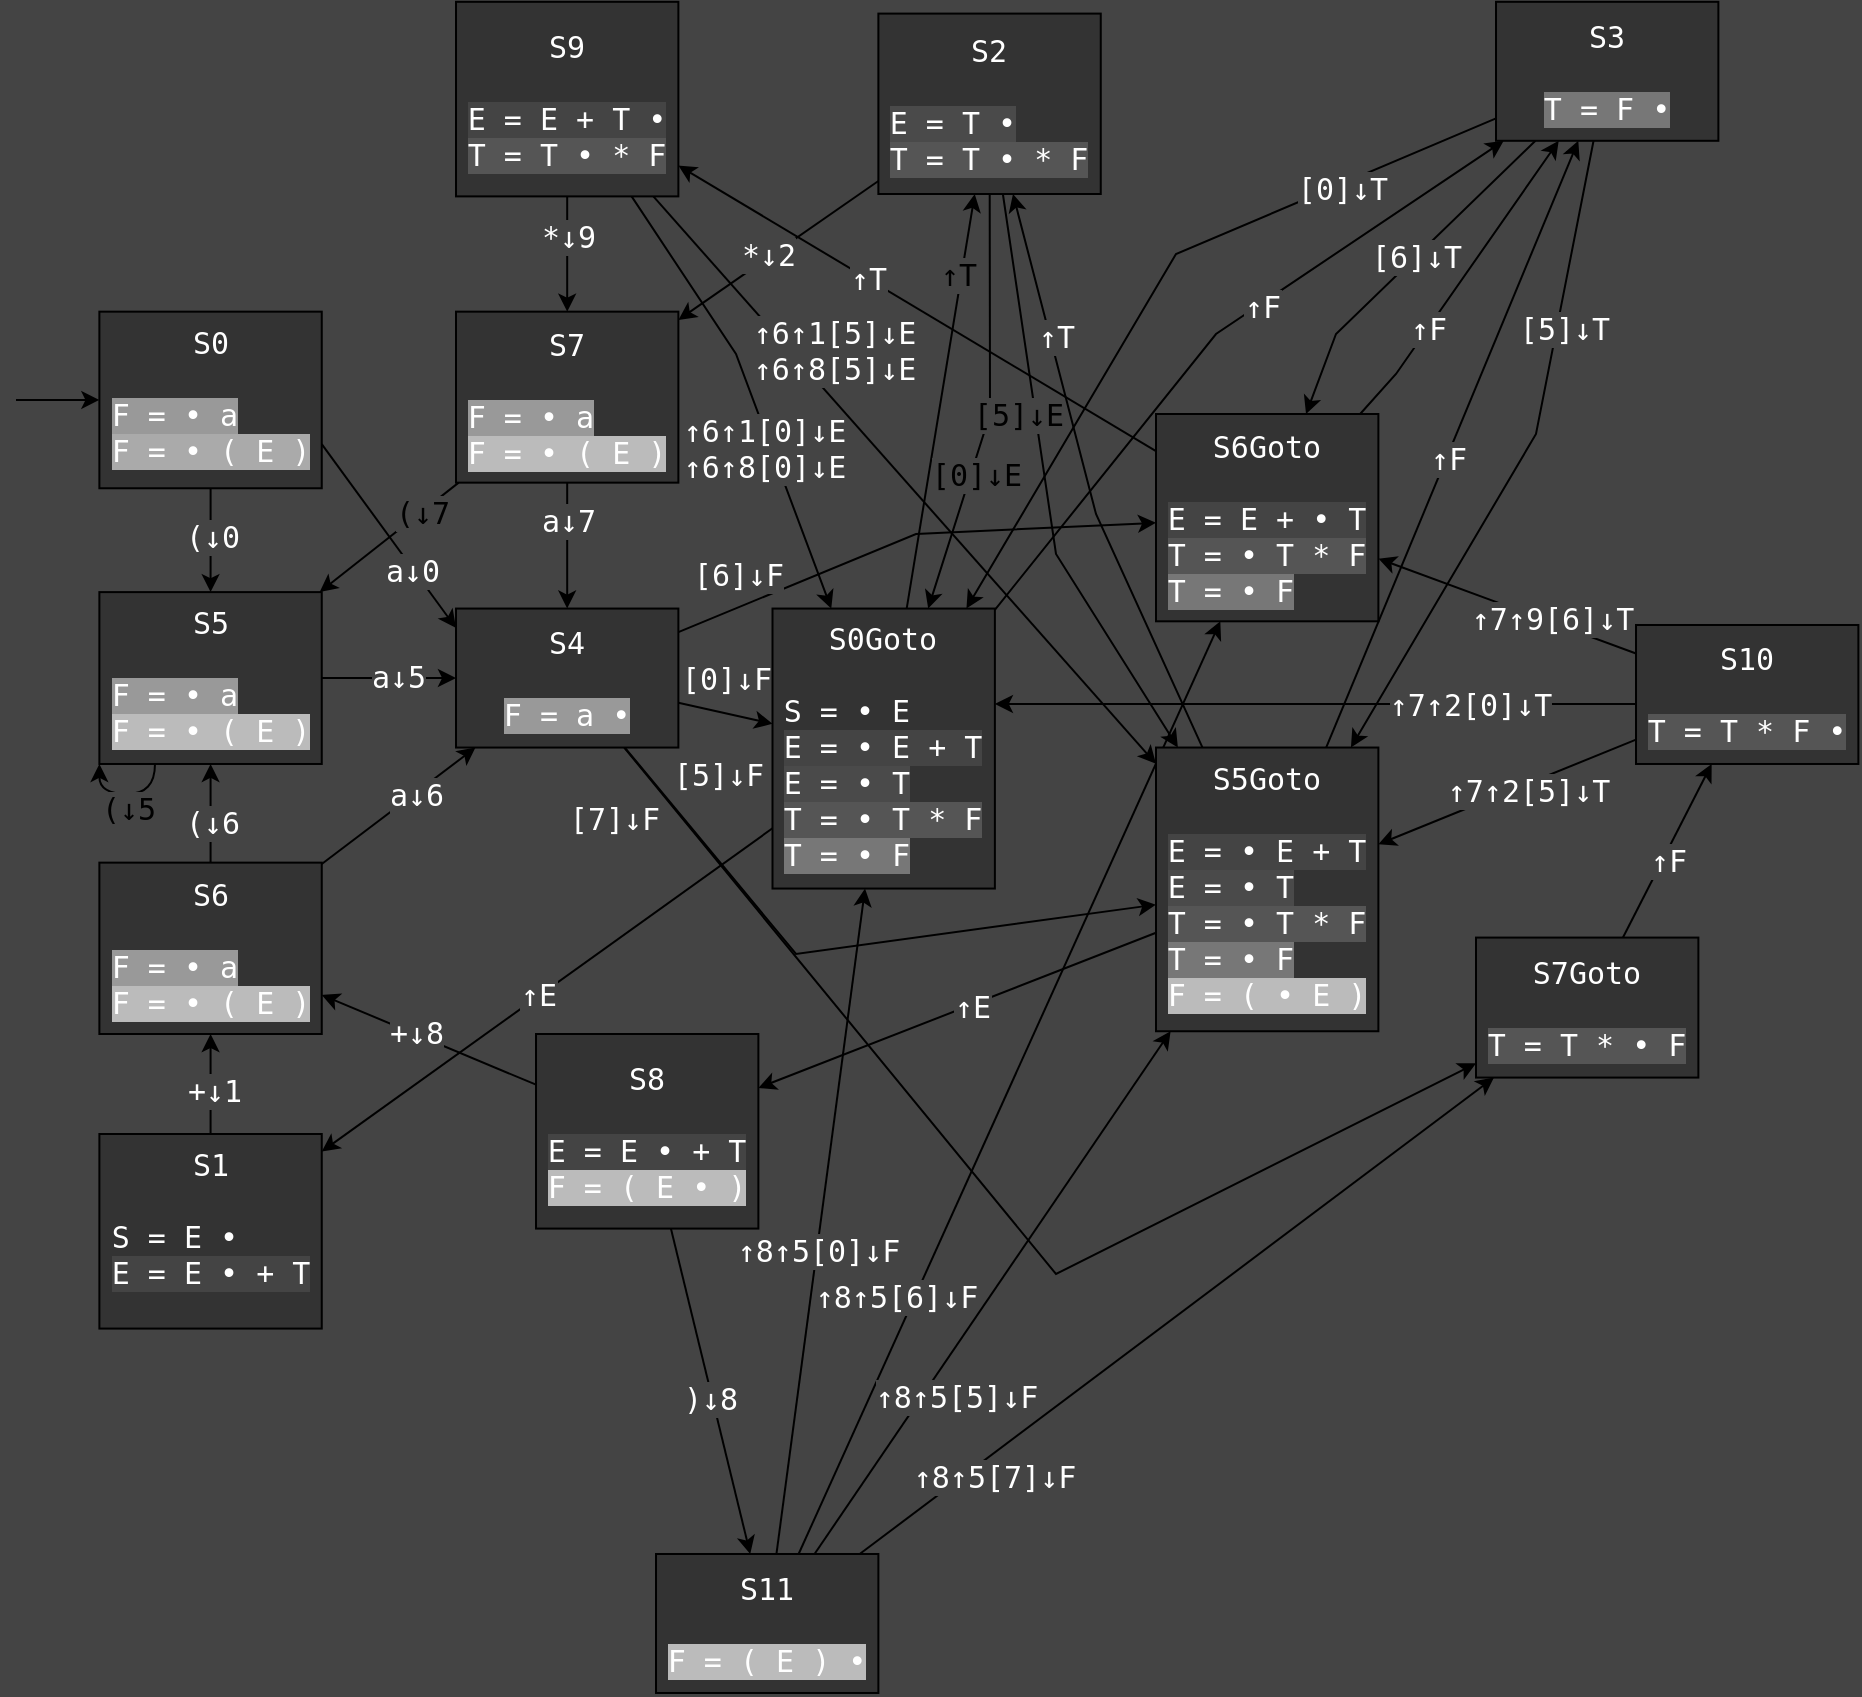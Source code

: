 <mxfile version="24.7.8">
  <diagram name="Page-1" id="OlGZkpxojUD_AP5KmQLQ">
    <mxGraphModel dx="2046" dy="1237" grid="1" gridSize="10" guides="1" tooltips="1" connect="1" arrows="1" fold="1" page="1" pageScale="1" pageWidth="827" pageHeight="1169" background="#444444" math="0" shadow="0">
      <root>
        <mxCell id="0" />
        <mxCell id="1" parent="0" />
        <mxCell id="v0S2vT5wZ2QxvqDgRi7f-3" style="edgeStyle=orthogonalEdgeStyle;rounded=0;orthogonalLoop=1;jettySize=auto;html=1;entryX=0.5;entryY=0;entryDx=0;entryDy=0;fontFamily=monospace;spacingLeft=0;fontSize=15;fontColor=#FFFFFF;" parent="1" source="v0S2vT5wZ2QxvqDgRi7f-1" target="v0S2vT5wZ2QxvqDgRi7f-2" edge="1">
          <mxGeometry relative="1" as="geometry" />
        </mxCell>
        <mxCell id="64hMs6I8nZk4gtIsN72T-1" value="(↓0" style="edgeLabel;html=1;align=center;verticalAlign=middle;resizable=0;points=[];fontFamily=monospace;fontSize=15;fontColor=#ffffff;labelBackgroundColor=#444444;" parent="v0S2vT5wZ2QxvqDgRi7f-3" vertex="1" connectable="0">
          <mxGeometry x="-0.119" y="3" relative="1" as="geometry">
            <mxPoint x="-3" y="1" as="offset" />
          </mxGeometry>
        </mxCell>
        <mxCell id="v0S2vT5wZ2QxvqDgRi7f-5" style="rounded=0;orthogonalLoop=1;jettySize=auto;html=1;fontFamily=monospace;spacingLeft=0;fontSize=15;fontColor=#FFFFFF;" parent="1" source="FZ70wjOdxFnto3_ZZ9aK-1" target="v0S2vT5wZ2QxvqDgRi7f-4" edge="1">
          <mxGeometry relative="1" as="geometry">
            <mxPoint x="330" y="130" as="targetPoint" />
          </mxGeometry>
        </mxCell>
        <mxCell id="v0S2vT5wZ2QxvqDgRi7f-37" value="↑E" style="edgeLabel;html=1;align=center;verticalAlign=middle;resizable=0;points=[];rounded=0;fontFamily=monospace;spacingLeft=0;fontSize=15;labelBackgroundColor=#444444;fontColor=#FFFFFF;" parent="v0S2vT5wZ2QxvqDgRi7f-5" vertex="1" connectable="0">
          <mxGeometry x="-0.1" y="1" relative="1" as="geometry">
            <mxPoint x="-17" y="9" as="offset" />
          </mxGeometry>
        </mxCell>
        <mxCell id="v0S2vT5wZ2QxvqDgRi7f-7" style="rounded=0;orthogonalLoop=1;jettySize=auto;html=1;fontFamily=monospace;spacingLeft=0;fontSize=15;fontColor=#FFFFFF;" parent="1" source="FZ70wjOdxFnto3_ZZ9aK-1" target="v0S2vT5wZ2QxvqDgRi7f-6" edge="1">
          <mxGeometry relative="1" as="geometry">
            <mxPoint x="162.04" y="190.002" as="sourcePoint" />
            <mxPoint x="689.164" y="190.492" as="targetPoint" />
            <Array as="points">
              <mxPoint x="600" y="190" />
            </Array>
          </mxGeometry>
        </mxCell>
        <mxCell id="v0S2vT5wZ2QxvqDgRi7f-30" value="↑F" style="edgeLabel;html=1;align=center;verticalAlign=middle;resizable=0;points=[];rounded=0;fontFamily=monospace;spacingLeft=0;fontSize=15;labelBackgroundColor=#444444;fontColor=#FFFFFF;" parent="v0S2vT5wZ2QxvqDgRi7f-7" vertex="1" connectable="0">
          <mxGeometry x="0.164" y="-1" relative="1" as="geometry">
            <mxPoint as="offset" />
          </mxGeometry>
        </mxCell>
        <mxCell id="v0S2vT5wZ2QxvqDgRi7f-11" style="rounded=0;orthogonalLoop=1;jettySize=auto;html=1;exitX=1;exitY=0.75;exitDx=0;exitDy=0;entryX=0;entryY=0.14;entryDx=0;entryDy=0;entryPerimeter=0;fontFamily=monospace;spacingLeft=0;fontSize=15;fontColor=#FFFFFF;" parent="1" source="v0S2vT5wZ2QxvqDgRi7f-1" target="v0S2vT5wZ2QxvqDgRi7f-10" edge="1">
          <mxGeometry relative="1" as="geometry" />
        </mxCell>
        <mxCell id="v0S2vT5wZ2QxvqDgRi7f-36" value="a↓0" style="edgeLabel;html=1;align=center;verticalAlign=middle;resizable=0;points=[];rounded=0;fontFamily=monospace;spacingLeft=0;fontSize=15;labelBackgroundColor=#444444;fontColor=#FFFFFF;" parent="v0S2vT5wZ2QxvqDgRi7f-11" vertex="1" connectable="0">
          <mxGeometry x="0.396" y="-3" relative="1" as="geometry">
            <mxPoint y="-3" as="offset" />
          </mxGeometry>
        </mxCell>
        <mxCell id="v0S2vT5wZ2QxvqDgRi7f-31" style="rounded=0;orthogonalLoop=1;jettySize=auto;html=1;exitX=0;exitY=0.5;exitDx=0;exitDy=0;startArrow=classic;startFill=1;endArrow=none;endFill=0;fontFamily=monospace;spacingLeft=0;fontSize=15;fontColor=#FFFFFF;" parent="1" source="v0S2vT5wZ2QxvqDgRi7f-1" edge="1">
          <mxGeometry relative="1" as="geometry">
            <mxPoint y="222.977" as="targetPoint" />
          </mxGeometry>
        </mxCell>
        <mxCell id="v0S2vT5wZ2QxvqDgRi7f-52" style="rounded=0;orthogonalLoop=1;jettySize=auto;html=1;fontFamily=monospace;spacingLeft=0;fontSize=15;fontColor=#FFFFFF;" parent="1" source="FZ70wjOdxFnto3_ZZ9aK-1" target="v0S2vT5wZ2QxvqDgRi7f-8" edge="1">
          <mxGeometry relative="1" as="geometry" />
        </mxCell>
        <mxCell id="dsQuT1RgJaNSiDKjmoi5-3" value="↑T" style="edgeLabel;html=1;align=center;verticalAlign=middle;resizable=0;points=[];labelBackgroundColor=#444444;fontFamily=monospace;fontSize=15;" parent="v0S2vT5wZ2QxvqDgRi7f-52" vertex="1" connectable="0">
          <mxGeometry x="-0.592" relative="1" as="geometry">
            <mxPoint x="18" y="-125" as="offset" />
          </mxGeometry>
        </mxCell>
        <mxCell id="v0S2vT5wZ2QxvqDgRi7f-1" value="&lt;div style=&quot;font-size: 15px;&quot;&gt;S0&lt;/div&gt;&lt;div style=&quot;text-align: left; font-size: 15px;&quot;&gt;&lt;br style=&quot;font-size: 15px;&quot;&gt;&lt;/div&gt;&lt;div style=&quot;text-align: left; font-size: 15px;&quot;&gt;&lt;span style=&quot;background-color: rgb(153, 153, 153);&quot;&gt;F = • a&lt;/span&gt;&lt;br&gt;&lt;/div&gt;&lt;div style=&quot;text-align: left; font-size: 15px;&quot;&gt;&lt;span style=&quot;font-size: 15px; background-color: rgb(170, 170, 170);&quot;&gt;F = • ( E )&lt;/span&gt;&lt;br style=&quot;font-size: 15px;&quot;&gt;&lt;/div&gt;" style="rounded=0;whiteSpace=wrap;html=1;fontFamily=monospace;spacingLeft=0;fontSize=15;fillColor=#333333;fontColor=#FFFFFF;spacing=2;labelPosition=center;verticalLabelPosition=middle;align=center;verticalAlign=top;" parent="1" vertex="1">
          <mxGeometry x="41.69" y="178.83" width="111.19" height="88.3" as="geometry" />
        </mxCell>
        <mxCell id="v0S2vT5wZ2QxvqDgRi7f-9" style="rounded=0;orthogonalLoop=1;jettySize=auto;html=1;fontFamily=monospace;spacingLeft=0;fontSize=15;fontColor=#FFFFFF;" parent="1" source="64hMs6I8nZk4gtIsN72T-3" target="v0S2vT5wZ2QxvqDgRi7f-8" edge="1">
          <mxGeometry relative="1" as="geometry">
            <Array as="points">
              <mxPoint x="540" y="280" />
            </Array>
          </mxGeometry>
        </mxCell>
        <mxCell id="v0S2vT5wZ2QxvqDgRi7f-43" value="↑T" style="edgeLabel;html=1;align=center;verticalAlign=middle;resizable=0;points=[];rounded=0;fontFamily=monospace;spacingLeft=0;fontSize=15;labelBackgroundColor=#444444;fontColor=#FFFFFF;" parent="v0S2vT5wZ2QxvqDgRi7f-9" vertex="1" connectable="0">
          <mxGeometry x="0.25" y="-5" relative="1" as="geometry">
            <mxPoint x="-11" y="-35" as="offset" />
          </mxGeometry>
        </mxCell>
        <mxCell id="v0S2vT5wZ2QxvqDgRi7f-12" style="rounded=0;orthogonalLoop=1;jettySize=auto;html=1;fontFamily=monospace;spacingLeft=0;fontSize=15;fontColor=#FFFFFF;" parent="1" source="v0S2vT5wZ2QxvqDgRi7f-2" target="v0S2vT5wZ2QxvqDgRi7f-10" edge="1">
          <mxGeometry relative="1" as="geometry" />
        </mxCell>
        <mxCell id="v0S2vT5wZ2QxvqDgRi7f-38" value="a↓5" style="edgeLabel;html=1;align=center;verticalAlign=middle;resizable=0;points=[];rounded=0;fontFamily=monospace;spacingLeft=0;fontSize=15;labelBackgroundColor=#444444;fontColor=#FFFFFF;" parent="v0S2vT5wZ2QxvqDgRi7f-12" vertex="1" connectable="0">
          <mxGeometry x="0.529" relative="1" as="geometry">
            <mxPoint x="-14" y="-1" as="offset" />
          </mxGeometry>
        </mxCell>
        <mxCell id="MubAl_3DYgHU7uYo_Obh-1" style="edgeStyle=orthogonalEdgeStyle;shape=connector;rounded=0;orthogonalLoop=1;jettySize=auto;html=1;exitX=0.25;exitY=1;exitDx=0;exitDy=0;strokeColor=default;align=center;verticalAlign=middle;fontFamily=monospace;fontSize=15;fontColor=default;labelBackgroundColor=#444444;resizable=0;endArrow=classic;curved=1;entryX=0;entryY=1;entryDx=0;entryDy=0;" parent="1" source="v0S2vT5wZ2QxvqDgRi7f-2" target="v0S2vT5wZ2QxvqDgRi7f-2" edge="1">
          <mxGeometry relative="1" as="geometry">
            <mxPoint x="50" y="430" as="targetPoint" />
            <Array as="points">
              <mxPoint x="70" y="420" />
              <mxPoint x="42" y="420" />
            </Array>
          </mxGeometry>
        </mxCell>
        <mxCell id="MubAl_3DYgHU7uYo_Obh-3" value="(↓5" style="edgeLabel;html=1;align=center;verticalAlign=middle;resizable=0;points=[];fontFamily=monospace;fontSize=15;fontColor=default;labelBackgroundColor=#444444;fillColor=none;gradientColor=none;" parent="MubAl_3DYgHU7uYo_Obh-1" vertex="1" connectable="0">
          <mxGeometry x="-0.006" y="1" relative="1" as="geometry">
            <mxPoint y="6" as="offset" />
          </mxGeometry>
        </mxCell>
        <mxCell id="v0S2vT5wZ2QxvqDgRi7f-2" value="&lt;div style=&quot;font-size: 15px;&quot;&gt;&lt;div&gt;S5&lt;/div&gt;&lt;div align=&quot;left&quot;&gt;&lt;br&gt;&lt;/div&gt;&lt;div align=&quot;justify&quot;&gt;&lt;span style=&quot;background-color: rgb(153, 153, 153); text-align: center;&quot;&gt;F = • a&lt;/span&gt;&lt;br&gt;&lt;/div&gt;&lt;div align=&quot;justify&quot;&gt;&lt;span style=&quot;background-color: rgb(187, 187, 187); text-align: center;&quot;&gt;F =&amp;nbsp;&lt;/span&gt;&lt;span style=&quot;background-color: rgb(187, 187, 187); text-align: center;&quot;&gt;•&lt;/span&gt;&lt;span style=&quot;background-color: rgb(187, 187, 187); text-align: center;&quot;&gt;&amp;nbsp;&lt;/span&gt;&lt;span style=&quot;background-color: rgb(187, 187, 187); text-align: center;&quot;&gt;( E )&lt;/span&gt;&lt;/div&gt;&lt;/div&gt;" style="rounded=0;whiteSpace=wrap;html=1;fontFamily=monospace;spacingLeft=0;fontSize=15;fillColor=#333333;fontColor=#FFFFFF;verticalAlign=top;" parent="1" vertex="1">
          <mxGeometry x="41.69" y="319.06" width="111.19" height="85.93" as="geometry" />
        </mxCell>
        <mxCell id="v0S2vT5wZ2QxvqDgRi7f-15" style="rounded=0;orthogonalLoop=1;jettySize=auto;html=1;fontFamily=monospace;spacingLeft=0;fontSize=15;fontColor=#FFFFFF;" parent="1" source="v0S2vT5wZ2QxvqDgRi7f-4" target="v0S2vT5wZ2QxvqDgRi7f-13" edge="1">
          <mxGeometry relative="1" as="geometry">
            <mxPoint x="319.661" y="237.503" as="sourcePoint" />
            <mxPoint x="507" y="279.06" as="targetPoint" />
          </mxGeometry>
        </mxCell>
        <mxCell id="v0S2vT5wZ2QxvqDgRi7f-57" value="+↓1" style="edgeLabel;html=1;align=center;verticalAlign=middle;resizable=0;points=[];rotation=0;rounded=0;fontFamily=monospace;spacingLeft=0;fontSize=15;labelBackgroundColor=#444444;fontColor=#FFFFFF;" parent="v0S2vT5wZ2QxvqDgRi7f-15" vertex="1" connectable="0">
          <mxGeometry x="-0.084" relative="1" as="geometry">
            <mxPoint x="1" y="1" as="offset" />
          </mxGeometry>
        </mxCell>
        <mxCell id="v0S2vT5wZ2QxvqDgRi7f-4" value="&lt;div style=&quot;font-size: 15px;&quot;&gt;S1&lt;/div&gt;&lt;div align=&quot;left&quot; style=&quot;font-size: 15px;&quot;&gt;&lt;br style=&quot;font-size: 15px;&quot;&gt;&lt;/div&gt;&lt;div align=&quot;left&quot; style=&quot;font-size: 15px;&quot;&gt;S = E •&lt;/div&gt;&lt;div align=&quot;left&quot; style=&quot;font-size: 15px;&quot;&gt;&lt;span style=&quot;font-size: 15px; background-color: rgb(68, 68, 68);&quot;&gt;E = E&amp;nbsp;• + T&lt;/span&gt;&lt;/div&gt;" style="rounded=0;whiteSpace=wrap;html=1;fontFamily=monospace;spacingLeft=0;fontSize=15;fillColor=#333333;fontColor=#FFFFFF;verticalAlign=top;" parent="1" vertex="1">
          <mxGeometry x="41.695" y="590.002" width="111.186" height="97.29" as="geometry" />
        </mxCell>
        <mxCell id="-E7kK4X9FdWxb8oZjFQH-42" style="edgeStyle=none;shape=connector;rounded=0;orthogonalLoop=1;jettySize=auto;html=1;strokeColor=default;align=center;verticalAlign=middle;spacingLeft=0;fontFamily=monospace;fontSize=15;fontColor=#FFFFFF;labelBackgroundColor=default;endArrow=classic;" parent="1" source="v0S2vT5wZ2QxvqDgRi7f-6" target="FZ70wjOdxFnto3_ZZ9aK-1" edge="1">
          <mxGeometry relative="1" as="geometry">
            <Array as="points">
              <mxPoint x="580" y="150" />
            </Array>
          </mxGeometry>
        </mxCell>
        <mxCell id="-E7kK4X9FdWxb8oZjFQH-47" value="&lt;span style=&quot;&quot;&gt;[0]↓T&lt;/span&gt;" style="edgeLabel;html=1;align=center;verticalAlign=middle;resizable=0;points=[];rounded=0;strokeColor=default;spacingLeft=0;fontFamily=monospace;fontSize=15;fontColor=#FFFFFF;fillColor=#333333;labelBackgroundColor=#444444;" parent="-E7kK4X9FdWxb8oZjFQH-42" vertex="1" connectable="0">
          <mxGeometry x="-0.556" y="2" relative="1" as="geometry">
            <mxPoint as="offset" />
          </mxGeometry>
        </mxCell>
        <mxCell id="-E7kK4X9FdWxb8oZjFQH-43" style="edgeStyle=none;shape=connector;rounded=0;orthogonalLoop=1;jettySize=auto;html=1;strokeColor=default;align=center;verticalAlign=middle;spacingLeft=0;fontFamily=monospace;fontSize=15;fontColor=#FFFFFF;labelBackgroundColor=default;endArrow=classic;" parent="1" source="v0S2vT5wZ2QxvqDgRi7f-6" target="-E7kK4X9FdWxb8oZjFQH-9" edge="1">
          <mxGeometry relative="1" as="geometry">
            <Array as="points">
              <mxPoint x="660" y="190" />
            </Array>
          </mxGeometry>
        </mxCell>
        <mxCell id="-E7kK4X9FdWxb8oZjFQH-46" value="&lt;span style=&quot;&quot;&gt;[6]↓T&lt;/span&gt;" style="edgeLabel;html=1;align=center;verticalAlign=middle;resizable=0;points=[];rounded=0;strokeColor=default;spacingLeft=0;fontFamily=monospace;fontSize=15;fontColor=#FFFFFF;fillColor=#333333;labelBackgroundColor=#444444;" parent="-E7kK4X9FdWxb8oZjFQH-43" vertex="1" connectable="0">
          <mxGeometry x="-0.215" y="2" relative="1" as="geometry">
            <mxPoint x="-10" y="6" as="offset" />
          </mxGeometry>
        </mxCell>
        <mxCell id="-E7kK4X9FdWxb8oZjFQH-44" style="edgeStyle=none;shape=connector;rounded=0;orthogonalLoop=1;jettySize=auto;html=1;strokeColor=default;align=center;verticalAlign=middle;spacingLeft=0;fontFamily=monospace;fontSize=15;fontColor=#FFFFFF;labelBackgroundColor=default;endArrow=classic;" parent="1" source="v0S2vT5wZ2QxvqDgRi7f-6" target="64hMs6I8nZk4gtIsN72T-3" edge="1">
          <mxGeometry relative="1" as="geometry">
            <Array as="points">
              <mxPoint x="760" y="240" />
            </Array>
          </mxGeometry>
        </mxCell>
        <mxCell id="-E7kK4X9FdWxb8oZjFQH-45" value="[5]↓T" style="edgeLabel;html=1;align=center;verticalAlign=middle;resizable=0;points=[];rounded=0;strokeColor=default;spacingLeft=0;fontFamily=monospace;fontSize=15;fontColor=#FFFFFF;fillColor=#333333;labelBackgroundColor=#444444;" parent="-E7kK4X9FdWxb8oZjFQH-44" vertex="1" connectable="0">
          <mxGeometry x="-0.426" y="3" relative="1" as="geometry">
            <mxPoint as="offset" />
          </mxGeometry>
        </mxCell>
        <mxCell id="v0S2vT5wZ2QxvqDgRi7f-6" value="&lt;div style=&quot;font-size: 15px;&quot;&gt;S3&lt;/div&gt;&lt;div align=&quot;left&quot; style=&quot;font-size: 15px;&quot;&gt;&lt;br style=&quot;font-size: 15px;&quot;&gt;&lt;/div&gt;&lt;div align=&quot;left&quot; style=&quot;font-size: 15px;&quot;&gt;&lt;span style=&quot;background-color: rgb(119, 119, 119); font-size: 15px;&quot;&gt;T = F •&lt;/span&gt;&lt;/div&gt;" style="rounded=0;whiteSpace=wrap;html=1;fontFamily=monospace;spacingLeft=0;fontSize=15;fillColor=#333333;fontColor=#FFFFFF;" parent="1" vertex="1">
          <mxGeometry x="740.004" y="23.907" width="111.186" height="69.493" as="geometry" />
        </mxCell>
        <mxCell id="v0S2vT5wZ2QxvqDgRi7f-22" style="rounded=0;orthogonalLoop=1;jettySize=auto;html=1;fontFamily=monospace;spacingLeft=0;fontSize=15;fontColor=#FFFFFF;" parent="1" source="v0S2vT5wZ2QxvqDgRi7f-8" target="v0S2vT5wZ2QxvqDgRi7f-20" edge="1">
          <mxGeometry relative="1" as="geometry" />
        </mxCell>
        <mxCell id="v0S2vT5wZ2QxvqDgRi7f-47" value="*↓2" style="edgeLabel;html=1;align=center;verticalAlign=middle;resizable=0;points=[];rounded=0;fontFamily=monospace;spacingLeft=0;fontSize=15;labelBackgroundColor=#444444;fontColor=#FFFFFF;" parent="v0S2vT5wZ2QxvqDgRi7f-22" vertex="1" connectable="0">
          <mxGeometry x="0.508" relative="1" as="geometry">
            <mxPoint x="20" y="-16" as="offset" />
          </mxGeometry>
        </mxCell>
        <mxCell id="-E7kK4X9FdWxb8oZjFQH-11" style="rounded=0;orthogonalLoop=1;jettySize=auto;html=1;" parent="1" source="v0S2vT5wZ2QxvqDgRi7f-10" target="FZ70wjOdxFnto3_ZZ9aK-1" edge="1">
          <mxGeometry relative="1" as="geometry" />
        </mxCell>
        <mxCell id="-E7kK4X9FdWxb8oZjFQH-14" value="[0]↓F" style="edgeLabel;html=1;align=center;verticalAlign=middle;resizable=0;points=[];rounded=0;strokeColor=default;spacingLeft=0;fontFamily=monospace;fontSize=15;fontColor=#FFFFFF;fillColor=#333333;labelBackgroundColor=#444444;" parent="-E7kK4X9FdWxb8oZjFQH-11" vertex="1" connectable="0">
          <mxGeometry x="0.005" y="1" relative="1" as="geometry">
            <mxPoint y="-17" as="offset" />
          </mxGeometry>
        </mxCell>
        <mxCell id="-E7kK4X9FdWxb8oZjFQH-19" style="edgeStyle=none;shape=connector;rounded=0;orthogonalLoop=1;jettySize=auto;html=1;strokeColor=default;align=center;verticalAlign=middle;spacingLeft=0;fontFamily=monospace;fontSize=15;fontColor=#FFFFFF;labelBackgroundColor=default;endArrow=classic;" parent="1" source="v0S2vT5wZ2QxvqDgRi7f-10" target="-E7kK4X9FdWxb8oZjFQH-9" edge="1">
          <mxGeometry relative="1" as="geometry">
            <Array as="points">
              <mxPoint x="450" y="290" />
            </Array>
          </mxGeometry>
        </mxCell>
        <mxCell id="-E7kK4X9FdWxb8oZjFQH-20" value="&lt;span style=&quot;&quot;&gt;[6]↓F&lt;/span&gt;" style="edgeLabel;html=1;align=center;verticalAlign=middle;resizable=0;points=[];rounded=0;strokeColor=default;spacingLeft=0;fontFamily=monospace;fontSize=15;fontColor=#FFFFFF;fillColor=#333333;labelBackgroundColor=#444444;" parent="-E7kK4X9FdWxb8oZjFQH-19" vertex="1" connectable="0">
          <mxGeometry x="0.779" y="2" relative="1" as="geometry">
            <mxPoint x="-182" y="26" as="offset" />
          </mxGeometry>
        </mxCell>
        <mxCell id="-E7kK4X9FdWxb8oZjFQH-52" style="edgeStyle=none;shape=connector;rounded=0;orthogonalLoop=1;jettySize=auto;html=1;strokeColor=default;align=center;verticalAlign=middle;spacingLeft=0;fontFamily=monospace;fontSize=15;fontColor=#FFFFFF;labelBackgroundColor=default;endArrow=classic;" parent="1" source="v0S2vT5wZ2QxvqDgRi7f-10" target="-E7kK4X9FdWxb8oZjFQH-10" edge="1">
          <mxGeometry relative="1" as="geometry">
            <Array as="points">
              <mxPoint x="520" y="660" />
            </Array>
          </mxGeometry>
        </mxCell>
        <mxCell id="-E7kK4X9FdWxb8oZjFQH-53" value="&lt;span style=&quot;&quot;&gt;[7]↓F&lt;/span&gt;" style="edgeLabel;html=1;align=center;verticalAlign=middle;resizable=0;points=[];rounded=0;strokeColor=default;spacingLeft=0;fontFamily=monospace;fontSize=15;fontColor=#FFFFFF;fillColor=#333333;labelBackgroundColor=#444444;" parent="-E7kK4X9FdWxb8oZjFQH-52" vertex="1" connectable="0">
          <mxGeometry x="0.702" relative="1" as="geometry">
            <mxPoint x="-354" y="-161" as="offset" />
          </mxGeometry>
        </mxCell>
        <mxCell id="v0S2vT5wZ2QxvqDgRi7f-10" value="&lt;div style=&quot;font-size: 15px;&quot;&gt;S4&lt;br style=&quot;font-size: 15px;&quot;&gt;&lt;/div&gt;&lt;div align=&quot;left&quot; style=&quot;font-size: 15px;&quot;&gt;&lt;br style=&quot;font-size: 15px;&quot;&gt;&lt;/div&gt;&lt;div align=&quot;left&quot; style=&quot;font-size: 15px;&quot;&gt;&lt;span style=&quot;background-color: rgb(153, 153, 153); font-size: 15px;&quot;&gt;F = a •&lt;/span&gt;&lt;/div&gt;" style="rounded=0;whiteSpace=wrap;html=1;fontFamily=monospace;spacingLeft=0;fontSize=15;fillColor=#333333;fontColor=#FFFFFF;" parent="1" vertex="1">
          <mxGeometry x="220.005" y="327.279" width="111.186" height="69.493" as="geometry" />
        </mxCell>
        <mxCell id="v0S2vT5wZ2QxvqDgRi7f-14" style="rounded=0;orthogonalLoop=1;jettySize=auto;html=1;fontFamily=monospace;spacingLeft=0;fontSize=15;fontColor=#FFFFFF;" parent="1" source="-E7kK4X9FdWxb8oZjFQH-9" target="v0S2vT5wZ2QxvqDgRi7f-6" edge="1">
          <mxGeometry relative="1" as="geometry">
            <Array as="points">
              <mxPoint x="690" y="210" />
            </Array>
          </mxGeometry>
        </mxCell>
        <mxCell id="v0S2vT5wZ2QxvqDgRi7f-34" value="↑F" style="edgeLabel;html=1;align=center;verticalAlign=middle;resizable=0;points=[];rounded=0;fontFamily=monospace;spacingLeft=0;fontSize=15;labelBackgroundColor=#444444;fontColor=#FFFFFF;" parent="v0S2vT5wZ2QxvqDgRi7f-14" vertex="1" connectable="0">
          <mxGeometry x="-0.35" relative="1" as="geometry">
            <mxPoint as="offset" />
          </mxGeometry>
        </mxCell>
        <mxCell id="v0S2vT5wZ2QxvqDgRi7f-16" style="rounded=0;orthogonalLoop=1;jettySize=auto;html=1;fontFamily=monospace;spacingLeft=0;fontSize=15;fontColor=#FFFFFF;" parent="1" source="v0S2vT5wZ2QxvqDgRi7f-13" target="v0S2vT5wZ2QxvqDgRi7f-10" edge="1">
          <mxGeometry relative="1" as="geometry" />
        </mxCell>
        <mxCell id="v0S2vT5wZ2QxvqDgRi7f-39" value="a↓6" style="edgeLabel;html=1;align=center;verticalAlign=middle;resizable=0;points=[];rounded=0;fontFamily=monospace;spacingLeft=0;fontSize=15;labelBackgroundColor=#444444;fontColor=#FFFFFF;" parent="v0S2vT5wZ2QxvqDgRi7f-16" vertex="1" connectable="0">
          <mxGeometry x="-0.1" y="4" relative="1" as="geometry">
            <mxPoint x="15" y="-6" as="offset" />
          </mxGeometry>
        </mxCell>
        <mxCell id="v0S2vT5wZ2QxvqDgRi7f-19" style="rounded=0;orthogonalLoop=1;jettySize=auto;html=1;fontFamily=monospace;spacingLeft=0;fontSize=15;fontColor=#FFFFFF;" parent="1" source="-E7kK4X9FdWxb8oZjFQH-9" target="v0S2vT5wZ2QxvqDgRi7f-18" edge="1">
          <mxGeometry relative="1" as="geometry" />
        </mxCell>
        <mxCell id="v0S2vT5wZ2QxvqDgRi7f-49" value="↑T" style="edgeLabel;html=1;align=center;verticalAlign=middle;resizable=0;points=[];rounded=0;fontFamily=monospace;spacingLeft=0;fontSize=15;labelBackgroundColor=#444444;fontColor=#FFFFFF;" parent="v0S2vT5wZ2QxvqDgRi7f-19" vertex="1" connectable="0">
          <mxGeometry x="0.212" relative="1" as="geometry">
            <mxPoint as="offset" />
          </mxGeometry>
        </mxCell>
        <mxCell id="v0S2vT5wZ2QxvqDgRi7f-53" style="rounded=0;orthogonalLoop=1;jettySize=auto;html=1;fontFamily=monospace;spacingLeft=0;fontSize=15;fontColor=#FFFFFF;" parent="1" source="v0S2vT5wZ2QxvqDgRi7f-13" target="v0S2vT5wZ2QxvqDgRi7f-2" edge="1">
          <mxGeometry relative="1" as="geometry" />
        </mxCell>
        <mxCell id="v0S2vT5wZ2QxvqDgRi7f-54" value="(↓6" style="edgeLabel;html=1;align=center;verticalAlign=middle;resizable=0;points=[];rounded=0;fontFamily=monospace;spacingLeft=0;fontSize=15;labelBackgroundColor=#444444;fontColor=#FFFFFF;" parent="v0S2vT5wZ2QxvqDgRi7f-53" vertex="1" connectable="0">
          <mxGeometry x="-0.173" relative="1" as="geometry">
            <mxPoint as="offset" />
          </mxGeometry>
        </mxCell>
        <mxCell id="v0S2vT5wZ2QxvqDgRi7f-13" value="&lt;div style=&quot;font-size: 15px;&quot;&gt;S6&lt;/div&gt;&lt;div align=&quot;left&quot; style=&quot;font-size: 15px;&quot;&gt;&lt;br style=&quot;font-size: 15px;&quot;&gt;&lt;/div&gt;&lt;div align=&quot;left&quot; style=&quot;font-size: 15px;&quot;&gt;&lt;span style=&quot;background-color: rgb(153, 153, 153); text-align: center;&quot;&gt;F = • a&lt;/span&gt;&lt;br&gt;&lt;/div&gt;&lt;div align=&quot;left&quot; style=&quot;font-size: 15px;&quot;&gt;&lt;span style=&quot;background-color: rgb(187, 187, 187); font-size: 15px;&quot;&gt;F = • ( E )&lt;/span&gt;&lt;br style=&quot;font-size: 15px;&quot;&gt;&lt;/div&gt;" style="rounded=0;whiteSpace=wrap;html=1;fontFamily=monospace;spacingLeft=0;fontSize=15;fillColor=#333333;fontColor=#FFFFFF;" parent="1" vertex="1">
          <mxGeometry x="41.69" y="454.32" width="111.19" height="85.68" as="geometry" />
        </mxCell>
        <mxCell id="v0S2vT5wZ2QxvqDgRi7f-21" style="edgeStyle=orthogonalEdgeStyle;rounded=0;orthogonalLoop=1;jettySize=auto;html=1;entryX=0.5;entryY=0;entryDx=0;entryDy=0;fontFamily=monospace;spacingLeft=0;fontSize=15;fontColor=#FFFFFF;" parent="1" source="v0S2vT5wZ2QxvqDgRi7f-18" target="v0S2vT5wZ2QxvqDgRi7f-20" edge="1">
          <mxGeometry relative="1" as="geometry" />
        </mxCell>
        <mxCell id="v0S2vT5wZ2QxvqDgRi7f-50" value="*↓9" style="edgeLabel;html=1;align=center;verticalAlign=middle;resizable=0;points=[];rounded=0;fontFamily=monospace;spacingLeft=0;fontSize=15;fontColor=#FFFFFF;labelBackgroundColor=#444444;" parent="v0S2vT5wZ2QxvqDgRi7f-21" vertex="1" connectable="0">
          <mxGeometry x="-0.655" relative="1" as="geometry">
            <mxPoint y="10" as="offset" />
          </mxGeometry>
        </mxCell>
        <mxCell id="-E7kK4X9FdWxb8oZjFQH-26" style="edgeStyle=none;shape=connector;rounded=0;orthogonalLoop=1;jettySize=auto;html=1;strokeColor=default;align=center;verticalAlign=middle;spacingLeft=0;fontFamily=monospace;fontSize=15;fontColor=#FFFFFF;labelBackgroundColor=default;endArrow=classic;" parent="1" source="v0S2vT5wZ2QxvqDgRi7f-18" target="FZ70wjOdxFnto3_ZZ9aK-1" edge="1">
          <mxGeometry relative="1" as="geometry">
            <Array as="points">
              <mxPoint x="360" y="200" />
            </Array>
          </mxGeometry>
        </mxCell>
        <mxCell id="-E7kK4X9FdWxb8oZjFQH-28" value="↑6↑1[0]↓E&lt;br&gt;↑6↑8[0]↓E" style="edgeLabel;html=1;align=center;verticalAlign=middle;resizable=0;points=[];rounded=0;strokeColor=default;spacingLeft=0;fontFamily=monospace;fontSize=15;fontColor=#FFFFFF;fillColor=#333333;labelBackgroundColor=#444444;" parent="-E7kK4X9FdWxb8oZjFQH-26" vertex="1" connectable="0">
          <mxGeometry x="0.593" y="1" relative="1" as="geometry">
            <mxPoint x="-18" y="-36" as="offset" />
          </mxGeometry>
        </mxCell>
        <mxCell id="-E7kK4X9FdWxb8oZjFQH-27" style="edgeStyle=none;shape=connector;rounded=0;orthogonalLoop=1;jettySize=auto;html=1;strokeColor=default;align=center;verticalAlign=middle;spacingLeft=0;fontFamily=monospace;fontSize=15;fontColor=#FFFFFF;labelBackgroundColor=default;endArrow=classic;" parent="1" source="v0S2vT5wZ2QxvqDgRi7f-18" target="64hMs6I8nZk4gtIsN72T-3" edge="1">
          <mxGeometry relative="1" as="geometry" />
        </mxCell>
        <mxCell id="-E7kK4X9FdWxb8oZjFQH-29" value="↑6↑1[5]↓E&lt;br&gt;↑6↑8[5]↓E" style="edgeLabel;html=1;align=center;verticalAlign=middle;resizable=0;points=[];rounded=0;strokeColor=default;spacingLeft=0;fontFamily=monospace;fontSize=15;fontColor=#FFFFFF;fillColor=#333333;labelBackgroundColor=#444444;" parent="-E7kK4X9FdWxb8oZjFQH-27" vertex="1" connectable="0">
          <mxGeometry x="0.56" y="2" relative="1" as="geometry">
            <mxPoint x="-107" y="-143" as="offset" />
          </mxGeometry>
        </mxCell>
        <mxCell id="v0S2vT5wZ2QxvqDgRi7f-18" value="&lt;div style=&quot;font-size: 15px;&quot;&gt;S9&lt;/div&gt;&lt;div align=&quot;left&quot; style=&quot;font-size: 15px;&quot;&gt;&lt;br style=&quot;font-size: 15px;&quot;&gt;&lt;/div&gt;&lt;div align=&quot;left&quot; style=&quot;font-size: 15px;&quot;&gt;&lt;span style=&quot;font-size: 15px; background-color: rgb(68, 68, 68);&quot;&gt;E = E + T •&lt;/span&gt;&lt;/div&gt;&lt;div align=&quot;left&quot; style=&quot;font-size: 15px;&quot;&gt;&lt;span style=&quot;background-color: rgb(85, 85, 85); font-size: 15px;&quot;&gt;T = T&amp;nbsp;• * F&lt;/span&gt;&lt;/div&gt;" style="rounded=0;whiteSpace=wrap;html=1;fontFamily=monospace;spacingLeft=0;fontSize=15;fillColor=#333333;fontColor=#FFFFFF;" parent="1" vertex="1">
          <mxGeometry x="220.004" y="23.903" width="111.186" height="97.29" as="geometry" />
        </mxCell>
        <mxCell id="v0S2vT5wZ2QxvqDgRi7f-24" style="rounded=0;orthogonalLoop=1;jettySize=auto;html=1;fontFamily=monospace;spacingLeft=0;fontSize=15;fontColor=#FFFFFF;" parent="1" source="-E7kK4X9FdWxb8oZjFQH-10" target="v0S2vT5wZ2QxvqDgRi7f-23" edge="1">
          <mxGeometry relative="1" as="geometry" />
        </mxCell>
        <mxCell id="v0S2vT5wZ2QxvqDgRi7f-48" value="↑F" style="edgeLabel;html=1;align=center;verticalAlign=middle;resizable=0;points=[];rounded=0;fontFamily=monospace;spacingLeft=0;fontSize=15;labelBackgroundColor=#444444;fontColor=#FFFFFF;" parent="v0S2vT5wZ2QxvqDgRi7f-24" vertex="1" connectable="0">
          <mxGeometry x="0.017" y="-1" relative="1" as="geometry">
            <mxPoint x="-1" y="5" as="offset" />
          </mxGeometry>
        </mxCell>
        <mxCell id="v0S2vT5wZ2QxvqDgRi7f-40" style="rounded=0;orthogonalLoop=1;jettySize=auto;html=1;fontFamily=monospace;spacingLeft=0;fontSize=15;fontColor=#FFFFFF;" parent="1" source="v0S2vT5wZ2QxvqDgRi7f-20" target="v0S2vT5wZ2QxvqDgRi7f-10" edge="1">
          <mxGeometry relative="1" as="geometry" />
        </mxCell>
        <mxCell id="v0S2vT5wZ2QxvqDgRi7f-41" value="a↓7" style="edgeLabel;html=1;align=center;verticalAlign=middle;resizable=0;points=[];rounded=0;fontFamily=monospace;spacingLeft=0;fontSize=15;labelBackgroundColor=#444444;fontColor=#FFFFFF;" parent="v0S2vT5wZ2QxvqDgRi7f-40" vertex="1" connectable="0">
          <mxGeometry x="0.72" y="1" relative="1" as="geometry">
            <mxPoint x="-1" y="-36" as="offset" />
          </mxGeometry>
        </mxCell>
        <mxCell id="MubAl_3DYgHU7uYo_Obh-4" style="edgeStyle=none;shape=connector;rounded=0;orthogonalLoop=1;jettySize=auto;html=1;strokeColor=default;align=center;verticalAlign=middle;fontFamily=monospace;fontSize=15;fontColor=default;labelBackgroundColor=#444444;resizable=0;endArrow=classic;" parent="1" source="v0S2vT5wZ2QxvqDgRi7f-20" target="v0S2vT5wZ2QxvqDgRi7f-2" edge="1">
          <mxGeometry relative="1" as="geometry" />
        </mxCell>
        <mxCell id="MubAl_3DYgHU7uYo_Obh-5" value="(↓7" style="edgeLabel;html=1;align=center;verticalAlign=middle;resizable=0;points=[];fontFamily=monospace;fontSize=15;fontColor=default;labelBackgroundColor=#444444;fillColor=none;gradientColor=none;" parent="MubAl_3DYgHU7uYo_Obh-4" vertex="1" connectable="0">
          <mxGeometry x="-0.457" relative="1" as="geometry">
            <mxPoint as="offset" />
          </mxGeometry>
        </mxCell>
        <mxCell id="v0S2vT5wZ2QxvqDgRi7f-20" value="&lt;div style=&quot;font-size: 15px;&quot;&gt;S7&lt;/div&gt;&lt;div align=&quot;left&quot; style=&quot;font-size: 15px;&quot;&gt;&lt;br style=&quot;font-size: 15px;&quot;&gt;&lt;/div&gt;&lt;div align=&quot;left&quot; style=&quot;font-size: 15px;&quot;&gt;&lt;span style=&quot;background-color: rgb(153, 153, 153); text-align: center;&quot;&gt;F = • a&lt;/span&gt;&lt;br&gt;&lt;/div&gt;&lt;div align=&quot;left&quot; style=&quot;font-size: 15px;&quot;&gt;&lt;span style=&quot;background-color: rgb(187, 187, 187); font-size: 15px;&quot;&gt;F = • ( E )&lt;/span&gt;&lt;br style=&quot;font-size: 15px;&quot;&gt;&lt;/div&gt;" style="rounded=0;whiteSpace=wrap;html=1;fontFamily=monospace;spacingLeft=0;fontSize=15;fillColor=#333333;fontColor=#FFFFFF;" parent="1" vertex="1">
          <mxGeometry x="220" y="178.83" width="111.19" height="85.5" as="geometry" />
        </mxCell>
        <mxCell id="-E7kK4X9FdWxb8oZjFQH-30" style="edgeStyle=orthogonalEdgeStyle;shape=connector;rounded=0;orthogonalLoop=1;jettySize=auto;html=1;strokeColor=default;align=center;verticalAlign=middle;spacingLeft=0;fontFamily=monospace;fontSize=15;fontColor=#FFFFFF;labelBackgroundColor=default;endArrow=classic;" parent="1" source="v0S2vT5wZ2QxvqDgRi7f-23" target="FZ70wjOdxFnto3_ZZ9aK-1" edge="1">
          <mxGeometry relative="1" as="geometry">
            <Array as="points">
              <mxPoint x="550" y="375" />
              <mxPoint x="550" y="375" />
            </Array>
          </mxGeometry>
        </mxCell>
        <mxCell id="-E7kK4X9FdWxb8oZjFQH-34" value="&lt;span style=&quot;&quot;&gt;↑7↑2[0]↓T&lt;/span&gt;" style="edgeLabel;html=1;align=center;verticalAlign=middle;resizable=0;points=[];rounded=0;strokeColor=default;spacingLeft=0;fontFamily=monospace;fontSize=15;fontColor=#FFFFFF;fillColor=#333333;labelBackgroundColor=#444444;" parent="-E7kK4X9FdWxb8oZjFQH-30" vertex="1" connectable="0">
          <mxGeometry x="-0.413" y="-1" relative="1" as="geometry">
            <mxPoint x="11" y="1" as="offset" />
          </mxGeometry>
        </mxCell>
        <mxCell id="-E7kK4X9FdWxb8oZjFQH-31" style="edgeStyle=none;shape=connector;rounded=0;orthogonalLoop=1;jettySize=auto;html=1;strokeColor=default;align=center;verticalAlign=middle;spacingLeft=0;fontFamily=monospace;fontSize=15;fontColor=#FFFFFF;labelBackgroundColor=default;endArrow=classic;" parent="1" source="v0S2vT5wZ2QxvqDgRi7f-23" target="64hMs6I8nZk4gtIsN72T-3" edge="1">
          <mxGeometry relative="1" as="geometry" />
        </mxCell>
        <mxCell id="-E7kK4X9FdWxb8oZjFQH-35" value="&lt;span style=&quot;&quot;&gt;↑7↑2[5]↓T&lt;/span&gt;" style="edgeLabel;html=1;align=center;verticalAlign=middle;resizable=0;points=[];rounded=0;strokeColor=default;spacingLeft=0;fontFamily=monospace;fontSize=15;fontColor=#FFFFFF;fillColor=#333333;labelBackgroundColor=#444444;" parent="-E7kK4X9FdWxb8oZjFQH-31" vertex="1" connectable="0">
          <mxGeometry x="-0.313" y="-1" relative="1" as="geometry">
            <mxPoint x="-9" y="8" as="offset" />
          </mxGeometry>
        </mxCell>
        <mxCell id="-E7kK4X9FdWxb8oZjFQH-32" style="edgeStyle=none;shape=connector;rounded=0;orthogonalLoop=1;jettySize=auto;html=1;strokeColor=default;align=center;verticalAlign=middle;spacingLeft=0;fontFamily=monospace;fontSize=15;fontColor=#FFFFFF;labelBackgroundColor=default;endArrow=classic;" parent="1" source="v0S2vT5wZ2QxvqDgRi7f-23" target="-E7kK4X9FdWxb8oZjFQH-9" edge="1">
          <mxGeometry relative="1" as="geometry" />
        </mxCell>
        <mxCell id="-E7kK4X9FdWxb8oZjFQH-33" value="↑7↑9[6]↓T" style="edgeLabel;html=1;align=center;verticalAlign=middle;resizable=0;points=[];rounded=0;strokeColor=default;spacingLeft=0;fontFamily=monospace;fontSize=15;fontColor=#FFFFFF;fillColor=#333333;labelBackgroundColor=#444444;" parent="-E7kK4X9FdWxb8oZjFQH-32" vertex="1" connectable="0">
          <mxGeometry x="-0.281" relative="1" as="geometry">
            <mxPoint x="4" y="-1" as="offset" />
          </mxGeometry>
        </mxCell>
        <mxCell id="v0S2vT5wZ2QxvqDgRi7f-23" value="&lt;div style=&quot;font-size: 15px;&quot;&gt;S10&lt;/div&gt;&lt;div align=&quot;left&quot; style=&quot;font-size: 15px;&quot;&gt;&lt;br style=&quot;font-size: 15px;&quot;&gt;&lt;/div&gt;&lt;div align=&quot;left&quot; style=&quot;font-size: 15px;&quot;&gt;&lt;span style=&quot;background-color: rgb(85, 85, 85); font-size: 15px;&quot;&gt;T = T * F •&lt;/span&gt;&lt;/div&gt;" style="rounded=0;whiteSpace=wrap;html=1;fontFamily=monospace;spacingLeft=0;fontSize=15;fillColor=#333333;fontColor=#FFFFFF;" parent="1" vertex="1">
          <mxGeometry x="810.004" y="335.496" width="111.186" height="69.493" as="geometry" />
        </mxCell>
        <mxCell id="v0S2vT5wZ2QxvqDgRi7f-26" style="rounded=0;orthogonalLoop=1;jettySize=auto;html=1;fontFamily=monospace;spacingLeft=0;fontSize=15;fontColor=#FFFFFF;" parent="1" source="v0S2vT5wZ2QxvqDgRi7f-25" target="v0S2vT5wZ2QxvqDgRi7f-13" edge="1">
          <mxGeometry relative="1" as="geometry" />
        </mxCell>
        <mxCell id="v0S2vT5wZ2QxvqDgRi7f-46" value="+↓8" style="edgeLabel;html=1;align=center;verticalAlign=middle;resizable=0;points=[];rounded=0;fontFamily=monospace;spacingLeft=0;fontSize=15;labelBackgroundColor=#444444;fontColor=#FFFFFF;" parent="v0S2vT5wZ2QxvqDgRi7f-26" vertex="1" connectable="0">
          <mxGeometry y="-1" relative="1" as="geometry">
            <mxPoint x="-7" y="-3" as="offset" />
          </mxGeometry>
        </mxCell>
        <mxCell id="v0S2vT5wZ2QxvqDgRi7f-29" style="rounded=0;orthogonalLoop=1;jettySize=auto;html=1;fontFamily=monospace;spacingLeft=0;fontSize=15;fontColor=#FFFFFF;" parent="1" source="v0S2vT5wZ2QxvqDgRi7f-25" target="v0S2vT5wZ2QxvqDgRi7f-28" edge="1">
          <mxGeometry relative="1" as="geometry" />
        </mxCell>
        <mxCell id="v0S2vT5wZ2QxvqDgRi7f-45" value=")↓8" style="edgeLabel;html=1;align=center;verticalAlign=middle;resizable=0;points=[];rounded=0;fontFamily=monospace;spacingLeft=0;fontSize=15;labelBackgroundColor=#444444;fontColor=#FFFFFF;" parent="v0S2vT5wZ2QxvqDgRi7f-29" vertex="1" connectable="0">
          <mxGeometry x="0.059" y="-2" relative="1" as="geometry">
            <mxPoint y="-2" as="offset" />
          </mxGeometry>
        </mxCell>
        <mxCell id="v0S2vT5wZ2QxvqDgRi7f-25" value="&lt;div style=&quot;font-size: 15px;&quot;&gt;S8&lt;/div&gt;&lt;div align=&quot;left&quot; style=&quot;font-size: 15px;&quot;&gt;&lt;br style=&quot;font-size: 15px;&quot;&gt;&lt;/div&gt;&lt;div align=&quot;left&quot; style=&quot;font-size: 15px;&quot;&gt;&lt;span style=&quot;font-size: 15px; background-color: rgb(68, 68, 68);&quot;&gt;E = E • + T&lt;/span&gt;&lt;/div&gt;&lt;div align=&quot;left&quot; style=&quot;font-size: 15px;&quot;&gt;&lt;span style=&quot;background-color: rgb(187, 187, 187); font-size: 15px;&quot;&gt;F = ( E • )&lt;/span&gt;&lt;/div&gt;" style="rounded=0;whiteSpace=wrap;html=1;fontFamily=monospace;spacingLeft=0;fontSize=15;fillColor=#333333;fontColor=#FFFFFF;" parent="1" vertex="1">
          <mxGeometry x="260.004" y="540.0" width="111.186" height="97.29" as="geometry" />
        </mxCell>
        <mxCell id="-E7kK4X9FdWxb8oZjFQH-24" style="edgeStyle=none;shape=connector;rounded=0;orthogonalLoop=1;jettySize=auto;html=1;strokeColor=default;align=center;verticalAlign=middle;spacingLeft=0;fontFamily=monospace;fontSize=15;fontColor=#FFFFFF;labelBackgroundColor=default;endArrow=classic;" parent="1" source="v0S2vT5wZ2QxvqDgRi7f-28" target="-E7kK4X9FdWxb8oZjFQH-10" edge="1">
          <mxGeometry relative="1" as="geometry" />
        </mxCell>
        <mxCell id="-E7kK4X9FdWxb8oZjFQH-25" value="↑8↑5[7]↓F" style="edgeLabel;html=1;align=center;verticalAlign=middle;resizable=0;points=[];rounded=0;strokeColor=default;spacingLeft=0;fontFamily=monospace;fontSize=15;fontColor=#FFFFFF;fillColor=#333333;labelBackgroundColor=#444444;" parent="-E7kK4X9FdWxb8oZjFQH-24" vertex="1" connectable="0">
          <mxGeometry x="0.173" y="1" relative="1" as="geometry">
            <mxPoint x="-118" y="101" as="offset" />
          </mxGeometry>
        </mxCell>
        <mxCell id="-E7kK4X9FdWxb8oZjFQH-36" style="edgeStyle=none;shape=connector;rounded=0;orthogonalLoop=1;jettySize=auto;html=1;strokeColor=default;align=center;verticalAlign=middle;spacingLeft=0;fontFamily=monospace;fontSize=15;fontColor=#FFFFFF;labelBackgroundColor=default;endArrow=classic;" parent="1" source="v0S2vT5wZ2QxvqDgRi7f-28" target="-E7kK4X9FdWxb8oZjFQH-9" edge="1">
          <mxGeometry relative="1" as="geometry" />
        </mxCell>
        <mxCell id="-E7kK4X9FdWxb8oZjFQH-40" value="&lt;span style=&quot;&quot;&gt;↑8↑5[6]↓F&lt;/span&gt;" style="edgeLabel;html=1;align=center;verticalAlign=middle;resizable=0;points=[];rounded=0;strokeColor=default;spacingLeft=0;fontFamily=monospace;fontSize=15;fontColor=#FFFFFF;fillColor=#333333;labelBackgroundColor=#444444;" parent="-E7kK4X9FdWxb8oZjFQH-36" vertex="1" connectable="0">
          <mxGeometry x="0.808" y="-2" relative="1" as="geometry">
            <mxPoint x="-144" y="291" as="offset" />
          </mxGeometry>
        </mxCell>
        <mxCell id="-E7kK4X9FdWxb8oZjFQH-37" style="edgeStyle=none;shape=connector;rounded=0;orthogonalLoop=1;jettySize=auto;html=1;strokeColor=default;align=center;verticalAlign=middle;spacingLeft=0;fontFamily=monospace;fontSize=15;fontColor=#FFFFFF;labelBackgroundColor=default;endArrow=classic;" parent="1" source="v0S2vT5wZ2QxvqDgRi7f-28" target="FZ70wjOdxFnto3_ZZ9aK-1" edge="1">
          <mxGeometry relative="1" as="geometry" />
        </mxCell>
        <mxCell id="-E7kK4X9FdWxb8oZjFQH-41" value="&lt;span style=&quot;&quot;&gt;↑8↑5[0]↓F&lt;/span&gt;" style="edgeLabel;html=1;align=center;verticalAlign=middle;resizable=0;points=[];rounded=0;strokeColor=default;spacingLeft=0;fontFamily=monospace;fontSize=15;fontColor=#FFFFFF;fillColor=#333333;labelBackgroundColor=#444444;" parent="-E7kK4X9FdWxb8oZjFQH-37" vertex="1" connectable="0">
          <mxGeometry x="-0.086" relative="1" as="geometry">
            <mxPoint as="offset" />
          </mxGeometry>
        </mxCell>
        <mxCell id="-E7kK4X9FdWxb8oZjFQH-38" style="edgeStyle=none;shape=connector;rounded=0;orthogonalLoop=1;jettySize=auto;html=1;strokeColor=default;align=center;verticalAlign=middle;spacingLeft=0;fontFamily=monospace;fontSize=15;fontColor=#FFFFFF;labelBackgroundColor=default;endArrow=classic;" parent="1" source="v0S2vT5wZ2QxvqDgRi7f-28" target="64hMs6I8nZk4gtIsN72T-3" edge="1">
          <mxGeometry relative="1" as="geometry" />
        </mxCell>
        <mxCell id="-E7kK4X9FdWxb8oZjFQH-39" value="&lt;span style=&quot;&quot;&gt;↑8↑5[5]↓F&lt;/span&gt;" style="edgeLabel;html=1;align=center;verticalAlign=middle;resizable=0;points=[];rounded=0;strokeColor=default;spacingLeft=0;fontFamily=monospace;fontSize=15;fontColor=#FFFFFF;fillColor=#333333;labelBackgroundColor=#444444;" parent="-E7kK4X9FdWxb8oZjFQH-38" vertex="1" connectable="0">
          <mxGeometry x="0.652" y="-2" relative="1" as="geometry">
            <mxPoint x="-78" y="135" as="offset" />
          </mxGeometry>
        </mxCell>
        <mxCell id="v0S2vT5wZ2QxvqDgRi7f-28" value="&lt;div style=&quot;font-size: 15px;&quot;&gt;S11&lt;/div&gt;&lt;div style=&quot;font-size: 15px;&quot;&gt;&lt;br style=&quot;font-size: 15px;&quot;&gt;&lt;/div&gt;&lt;div style=&quot;font-size: 15px;&quot;&gt;&lt;span style=&quot;background-color: rgb(187, 187, 187); font-size: 15px;&quot;&gt;F = ( E ) •&lt;/span&gt;&lt;/div&gt;" style="rounded=0;whiteSpace=wrap;html=1;fontFamily=monospace;spacingLeft=0;fontSize=15;fillColor=#333333;fontColor=#FFFFFF;" parent="1" vertex="1">
          <mxGeometry x="320.004" y="799.997" width="111.186" height="69.493" as="geometry" />
        </mxCell>
        <mxCell id="-E7kK4X9FdWxb8oZjFQH-6" style="rounded=0;orthogonalLoop=1;jettySize=auto;html=1;" parent="1" source="64hMs6I8nZk4gtIsN72T-3" target="v0S2vT5wZ2QxvqDgRi7f-25" edge="1">
          <mxGeometry relative="1" as="geometry" />
        </mxCell>
        <mxCell id="-E7kK4X9FdWxb8oZjFQH-8" value="↑E" style="edgeLabel;html=1;align=center;verticalAlign=middle;resizable=0;points=[];fontSize=15;fontFamily=monospace;labelBackgroundColor=#444444;fontColor=#ffffff;" parent="-E7kK4X9FdWxb8oZjFQH-6" vertex="1" connectable="0">
          <mxGeometry x="-0.068" y="2" relative="1" as="geometry">
            <mxPoint y="-2" as="offset" />
          </mxGeometry>
        </mxCell>
        <mxCell id="-E7kK4X9FdWxb8oZjFQH-1" value="" style="rounded=0;orthogonalLoop=1;jettySize=auto;html=1;fontFamily=monospace;spacingLeft=0;fontSize=15;fontColor=#FFFFFF;" parent="1" source="64hMs6I8nZk4gtIsN72T-3" target="v0S2vT5wZ2QxvqDgRi7f-6" edge="1">
          <mxGeometry relative="1" as="geometry">
            <mxPoint x="530" y="603" as="sourcePoint" />
            <mxPoint x="680" y="205" as="targetPoint" />
          </mxGeometry>
        </mxCell>
        <mxCell id="-E7kK4X9FdWxb8oZjFQH-3" value="↑F" style="edgeLabel;html=1;align=center;verticalAlign=middle;resizable=0;points=[];fontFamily=monospace;fontColor=#ffffff;labelBackgroundColor=#444444;fontSize=15;" parent="-E7kK4X9FdWxb8oZjFQH-1" vertex="1" connectable="0">
          <mxGeometry x="-0.04" y="-1" relative="1" as="geometry">
            <mxPoint x="-1" as="offset" />
          </mxGeometry>
        </mxCell>
        <mxCell id="FZ70wjOdxFnto3_ZZ9aK-1" value="&lt;div style=&quot;font-size: 15px;&quot;&gt;S0Goto&lt;/div&gt;&lt;div style=&quot;text-align: left; font-size: 15px;&quot;&gt;&lt;br style=&quot;font-size: 15px;&quot;&gt;&lt;/div&gt;&lt;div style=&quot;text-align: left; font-size: 15px;&quot;&gt;S = • E&lt;/div&gt;&lt;div style=&quot;text-align: left; font-size: 15px;&quot;&gt;&lt;span style=&quot;--darkreader-inline-bgcolor: #292b2a; font-size: 15px; background-color: rgb(68, 68, 68);&quot; data-darkreader-inline-bgcolor=&quot;&quot;&gt;E = • E + T&lt;/span&gt;&lt;/div&gt;&lt;div style=&quot;text-align: left; font-size: 15px;&quot;&gt;&lt;span style=&quot;background-color: rgb(74, 74, 74);&quot;&gt;E = • T&lt;/span&gt;&lt;/div&gt;&lt;div style=&quot;text-align: left; font-size: 15px;&quot;&gt;&lt;span style=&quot;--darkreader-inline-bgcolor: #292b2a; font-size: 15px; background-color: rgb(68, 68, 68);&quot; data-darkreader-inline-bgcolor=&quot;&quot;&gt;&lt;div style=&quot;background-color: rgb(27, 29, 30);&quot; align=&quot;justify&quot;&gt;&lt;span style=&quot;background-color: rgb(85, 85, 85); text-align: left;&quot;&gt;T = • T * F&lt;/span&gt;&lt;/div&gt;&lt;/span&gt;&lt;/div&gt;&lt;div style=&quot;text-align: left; font-size: 15px;&quot;&gt;&lt;span style=&quot;font-size: 15px; background-color: rgb(119, 119, 119);&quot;&gt;T = • F&lt;/span&gt;&lt;/div&gt;" style="rounded=0;whiteSpace=wrap;html=1;fontFamily=monospace;spacingLeft=0;fontSize=15;fillColor=#333333;fontColor=#FFFFFF;spacing=2;labelPosition=center;verticalLabelPosition=middle;align=center;verticalAlign=top;" parent="1" vertex="1">
          <mxGeometry x="378.25" y="327.28" width="111.19" height="140" as="geometry" />
        </mxCell>
        <mxCell id="-E7kK4X9FdWxb8oZjFQH-9" value="&lt;div style=&quot;font-size: 15px;&quot;&gt;S6Goto&lt;/div&gt;&lt;div align=&quot;left&quot; style=&quot;font-size: 15px;&quot;&gt;&lt;br style=&quot;font-size: 15px;&quot;&gt;&lt;/div&gt;&lt;div align=&quot;left&quot; style=&quot;font-size: 15px;&quot;&gt;&lt;span style=&quot;font-size: 15px; background-color: rgb(68, 68, 68);&quot;&gt;E = E + • T&lt;/span&gt;&lt;/div&gt;&lt;div align=&quot;left&quot; style=&quot;font-size: 15px;&quot;&gt;&lt;span style=&quot;background-color: rgb(85, 85, 85); font-size: 15px;&quot;&gt;T = • T * F&lt;/span&gt;&lt;/div&gt;&lt;div align=&quot;left&quot; style=&quot;font-size: 15px;&quot;&gt;&lt;span style=&quot;background-color: rgb(119, 119, 119); font-size: 15px;&quot;&gt;T = • F&lt;/span&gt;&lt;/div&gt;" style="rounded=0;whiteSpace=wrap;html=1;fontFamily=monospace;spacingLeft=0;fontSize=15;fillColor=#333333;fontColor=#FFFFFF;" parent="1" vertex="1">
          <mxGeometry x="570" y="230" width="111.19" height="103.65" as="geometry" />
        </mxCell>
        <mxCell id="-E7kK4X9FdWxb8oZjFQH-10" value="&lt;div style=&quot;font-size: 15px;&quot;&gt;S7Goto&lt;/div&gt;&lt;div align=&quot;left&quot; style=&quot;font-size: 15px;&quot;&gt;&lt;br style=&quot;font-size: 15px;&quot;&gt;&lt;/div&gt;&lt;div align=&quot;left&quot; style=&quot;font-size: 15px;&quot;&gt;&lt;span style=&quot;background-color: rgb(85, 85, 85); font-size: 15px;&quot;&gt;T = T * • F&lt;/span&gt;&lt;/div&gt;" style="rounded=0;whiteSpace=wrap;html=1;fontFamily=monospace;spacingLeft=0;fontSize=15;fillColor=#333333;fontColor=#FFFFFF;" parent="1" vertex="1">
          <mxGeometry x="730" y="491.79" width="111.19" height="70" as="geometry" />
        </mxCell>
        <mxCell id="vrU-Wr25Jtnr5T8jxTo--1" style="rounded=0;orthogonalLoop=1;jettySize=auto;html=1;" parent="1" source="v0S2vT5wZ2QxvqDgRi7f-8" target="FZ70wjOdxFnto3_ZZ9aK-1" edge="1">
          <mxGeometry relative="1" as="geometry">
            <Array as="points">
              <mxPoint x="487" y="230" />
            </Array>
          </mxGeometry>
        </mxCell>
        <mxCell id="vrU-Wr25Jtnr5T8jxTo--3" value="[0]↓E" style="edgeLabel;html=1;align=center;verticalAlign=middle;resizable=0;points=[];fontFamily=monospace;fontSize=15;fontColor=default;labelBackgroundColor=#444444;fillColor=none;gradientColor=none;" parent="vrU-Wr25Jtnr5T8jxTo--1" vertex="1" connectable="0">
          <mxGeometry x="-0.179" relative="1" as="geometry">
            <mxPoint x="-7" y="53" as="offset" />
          </mxGeometry>
        </mxCell>
        <mxCell id="vrU-Wr25Jtnr5T8jxTo--5" style="rounded=0;orthogonalLoop=1;jettySize=auto;html=1;fontFamily=monospace;fontSize=15;fontColor=default;labelBackgroundColor=#444444;resizable=0;" parent="1" source="v0S2vT5wZ2QxvqDgRi7f-8" target="64hMs6I8nZk4gtIsN72T-3" edge="1">
          <mxGeometry relative="1" as="geometry">
            <Array as="points">
              <mxPoint x="520" y="300" />
            </Array>
          </mxGeometry>
        </mxCell>
        <mxCell id="vrU-Wr25Jtnr5T8jxTo--6" value="[5]↓E" style="edgeLabel;html=1;align=center;verticalAlign=middle;resizable=0;points=[];fontFamily=monospace;fontSize=15;fontColor=default;labelBackgroundColor=#444444;fillColor=none;gradientColor=none;" parent="vrU-Wr25Jtnr5T8jxTo--5" vertex="1" connectable="0">
          <mxGeometry x="-0.631" y="1" relative="1" as="geometry">
            <mxPoint x="-2" y="56" as="offset" />
          </mxGeometry>
        </mxCell>
        <mxCell id="v0S2vT5wZ2QxvqDgRi7f-8" value="&lt;div style=&quot;font-size: 15px;&quot;&gt;S2&lt;/div&gt;&lt;div align=&quot;left&quot; style=&quot;font-size: 15px;&quot;&gt;&lt;br style=&quot;font-size: 15px;&quot;&gt;&lt;/div&gt;&lt;div align=&quot;left&quot; style=&quot;font-size: 15px;&quot;&gt;&lt;span style=&quot;text-align: center; background-color: rgb(74, 74, 74);&quot;&gt;E = T&lt;/span&gt;&lt;span style=&quot;text-align: center; background-color: rgb(74, 74, 74);&quot;&gt;&amp;nbsp;&lt;/span&gt;&lt;span style=&quot;text-align: center; background-color: rgb(74, 74, 74);&quot;&gt;•&lt;/span&gt;&lt;br&gt;&lt;/div&gt;&lt;div align=&quot;left&quot; style=&quot;font-size: 15px;&quot;&gt;&lt;span style=&quot;background-color: rgb(85, 85, 85); font-size: 15px;&quot;&gt;T = T • * F&lt;/span&gt;&lt;/div&gt;" style="rounded=0;whiteSpace=wrap;html=1;fontFamily=monospace;spacingLeft=0;fontSize=15;fillColor=#333333;fontColor=#FFFFFF;" parent="1" vertex="1">
          <mxGeometry x="431.19" y="29.8" width="111.19" height="90.2" as="geometry" />
        </mxCell>
        <mxCell id="-E7kK4X9FdWxb8oZjFQH-48" value="" style="edgeStyle=none;shape=connector;rounded=0;orthogonalLoop=1;jettySize=auto;html=1;strokeColor=default;align=center;verticalAlign=middle;spacingLeft=0;fontFamily=monospace;fontSize=15;fontColor=#FFFFFF;labelBackgroundColor=default;endArrow=classic;" parent="1" source="v0S2vT5wZ2QxvqDgRi7f-10" target="64hMs6I8nZk4gtIsN72T-3" edge="1">
          <mxGeometry relative="1" as="geometry">
            <mxPoint x="331" y="385" as="sourcePoint" />
            <mxPoint x="712" y="540" as="targetPoint" />
            <Array as="points">
              <mxPoint x="390" y="500" />
            </Array>
          </mxGeometry>
        </mxCell>
        <mxCell id="-E7kK4X9FdWxb8oZjFQH-51" value="&lt;span style=&quot;&quot;&gt;[5]↓F&lt;/span&gt;" style="edgeLabel;html=1;align=center;verticalAlign=middle;resizable=0;points=[];rounded=0;strokeColor=default;spacingLeft=0;fontFamily=monospace;fontSize=15;fontColor=#FFFFFF;fillColor=#333333;labelBackgroundColor=#444444;" parent="-E7kK4X9FdWxb8oZjFQH-48" vertex="1" connectable="0">
          <mxGeometry x="0.566" y="-4" relative="1" as="geometry">
            <mxPoint x="-152" y="-79" as="offset" />
          </mxGeometry>
        </mxCell>
        <mxCell id="64hMs6I8nZk4gtIsN72T-3" value="&lt;div style=&quot;font-size: 15px;&quot;&gt;&lt;div&gt;S5Goto&lt;/div&gt;&lt;div align=&quot;left&quot;&gt;&lt;br&gt;&lt;/div&gt;&lt;div align=&quot;justify&quot;&gt;&lt;span style=&quot;background-color: rgb(68, 68, 68);&quot;&gt;E = • E + T&lt;/span&gt;&lt;/div&gt;&lt;div align=&quot;justify&quot;&gt;&lt;span style=&quot;text-align: left; background-color: rgb(74, 74, 74);&quot;&gt;E = • T&lt;/span&gt;&lt;span style=&quot;background-color: rgb(68, 68, 68);&quot;&gt;&lt;br&gt;&lt;/span&gt;&lt;/div&gt;&lt;div align=&quot;justify&quot;&gt;&lt;span style=&quot;background-color: rgb(85, 85, 85);&quot;&gt;T = • T * F&lt;/span&gt;&lt;/div&gt;&lt;div align=&quot;justify&quot;&gt;&lt;span style=&quot;background-color: rgb(119, 119, 119);&quot;&gt;T = • F&lt;/span&gt;&lt;/div&gt;&lt;div align=&quot;justify&quot;&gt;&lt;span style=&quot;background-color: rgb(187, 187, 187);&quot;&gt;F = ( • E )&lt;/span&gt;&lt;/div&gt;&lt;/div&gt;" style="rounded=0;whiteSpace=wrap;html=1;fontFamily=monospace;spacingLeft=0;fontSize=15;fillColor=#333333;fontColor=#FFFFFF;verticalAlign=top;" parent="1" vertex="1">
          <mxGeometry x="570" y="396.77" width="111.19" height="141.85" as="geometry" />
        </mxCell>
      </root>
    </mxGraphModel>
  </diagram>
</mxfile>
